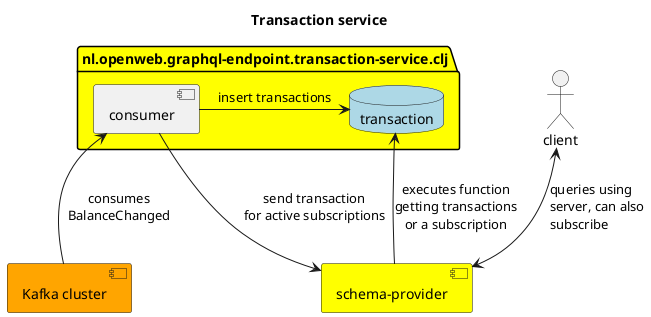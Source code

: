 @startuml

title Transaction service

package "nl.openweb.graphql-endpoint.transaction-service.clj" as ts #Yellow {
    component consumer as c
    database transaction as tr #LightBlue
}
actor client as cl
[Kafka cluster] as kc #Orange

component "schema-provider" as sp #Yellow

cl <--> sp :queries using\lserver, can also\lsubscribe
c <-- kc :consumes\nBalanceChanged
tr <-- sp :executes function\ngetting transactions\nor a subscription
c --> sp :send transaction\nfor active subscriptions
c -> tr :insert transactions


@enduml